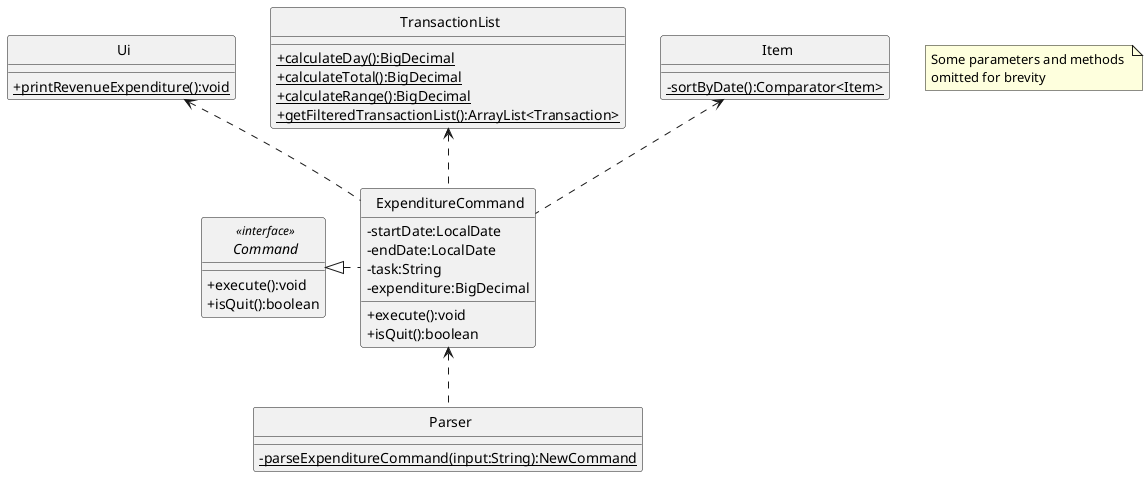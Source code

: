 @startuml
'https://plantuml.com/class-diagram
skinparam classAttributeIconSize 0
skinparam CircledCharacterFontSize 0
skinparam CircledCharacterRadius 0

interface Command
class Ui
class TransactionList
class ExpenditureCommand
class Parser
class Item

ExpenditureCommand <.. Parser
Command <|. ExpenditureCommand
Ui <.. ExpenditureCommand
TransactionList <.. ExpenditureCommand
Item <.. ExpenditureCommand

interface Command <<interface>> {
    +execute():void
    +isQuit():boolean
}

class ExpenditureCommand {
    -startDate:LocalDate
    -endDate:LocalDate
    -task:String
    -expenditure:BigDecimal
    +execute():void
    +isQuit():boolean
}

class Ui {
    {static}+printRevenueExpenditure():void
}

class Parser {
    {static}-parseExpenditureCommand(input:String):NewCommand
}

class TransactionList {
    {static}+calculateDay():BigDecimal
    {static}+calculateTotal():BigDecimal
    {static}+calculateRange():BigDecimal
    {static}+getFilteredTransactionList():ArrayList<Transaction>
}

class Item {
    {static}-sortByDate():Comparator<Item>
}

note "Some parameters and methods \nomitted for brevity" as n1
@enduml

@startuml
hide footbox
participant "SuperTracker" as SuperTracker <<class>> #f5e3a9
participant ":ExpenditureCommand" as ExpenditureCommand #cbf7f4
participant "TransactionList" as TransactionList <<class>> #d5eac2
participant "Ui" as Ui <<class>> #e5c2ea
participant "Collections" as Collections <<class>> #ffcdd6

SuperTracker -> ExpenditureCommand : execute()
activate ExpenditureCommand #cbf7f4
alt task is "today"
    ExpenditureCommand -> TransactionList : calculateDay()
    activate TransactionList #d5eac2
    TransactionList -> ExpenditureCommand : expenditure:BigDecimal
    deactivate TransactionList

else task is "total"
    ExpenditureCommand -> TransactionList : calculateTotal()
    activate TransactionList #d5eac2
    TransactionList -> ExpenditureCommand : expenditure:BigDecimal
    deactivate TransactionList

else task is "day"
    ExpenditureCommand -> TransactionList : calculateDay()
    activate TransactionList #d5eac2
    TransactionList -> ExpenditureCommand : expenditure:BigDecimal
    deactivate TransactionList

else task is "range"
    ExpenditureCommand -> TransactionList : calculateRange()
    activate TransactionList #d5eac2
    TransactionList -> ExpenditureCommand : expenditure:BigDecimal
    deactivate TransactionList
end
note right : some parameters and methods \n are omitted for brevity

ExpenditureCommand -> TransactionList : getFilteredTransactionList()
activate TransactionList #d5eac2
TransactionList -> ExpenditureCommand : filteredList:ArrayList<Transaction>
deactivate TransactionList

ExpenditureCommand -> ExpenditureCommand : sort()
note right : Transactions sorted by date

ExpenditureCommand -> Collections : reverse(filteredList:ArrayList<Transaction>)
activate Collections #ffcdd6
Collections -> ExpenditureCommand
deactivate Collections

ExpenditureCommand -> Ui : printRevenueExpenditure()
activate Ui #e5c2ea
Ui -> ExpenditureCommand
deactivate Ui

ExpenditureCommand -> SuperTracker
deactivate ExpenditureCommand

@enduml